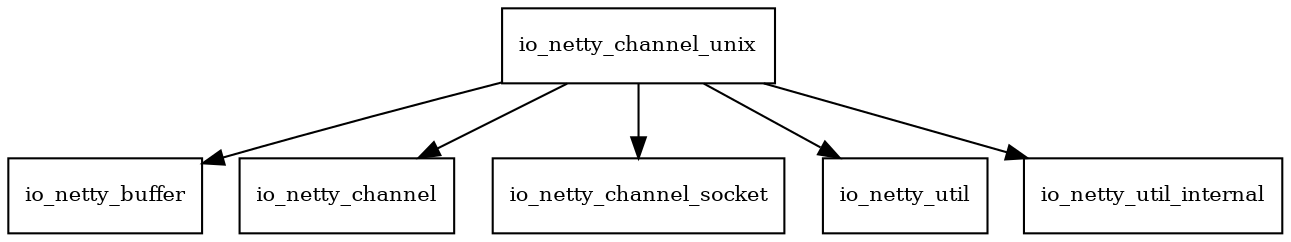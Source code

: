 digraph netty_transport_native_unix_common_4_1_31_Final_package_dependencies {
  node [shape = box, fontsize=10.0];
  io_netty_channel_unix -> io_netty_buffer;
  io_netty_channel_unix -> io_netty_channel;
  io_netty_channel_unix -> io_netty_channel_socket;
  io_netty_channel_unix -> io_netty_util;
  io_netty_channel_unix -> io_netty_util_internal;
}
